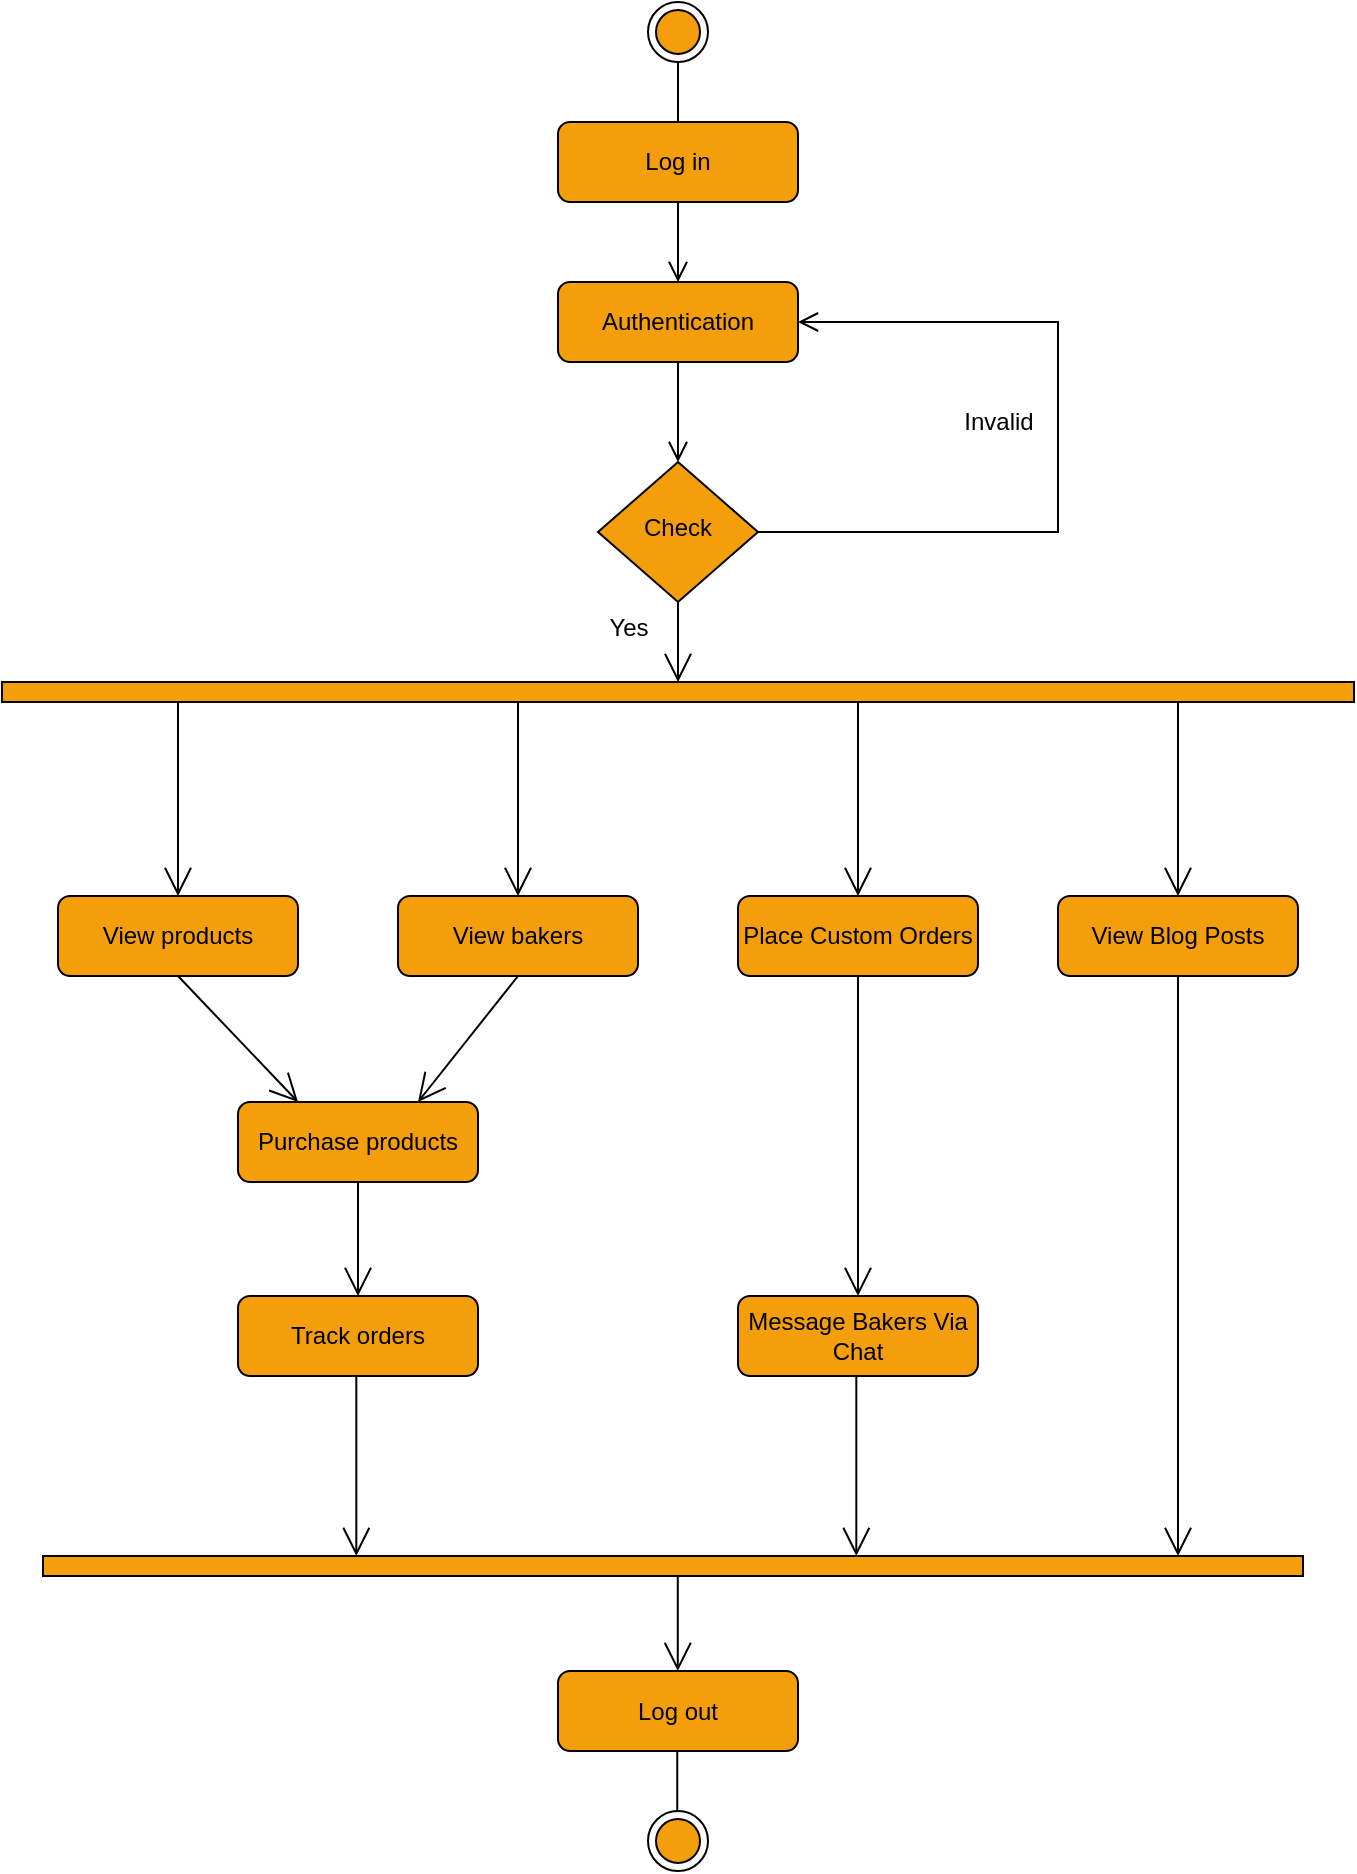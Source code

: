 <mxfile version="28.2.5">
  <diagram name="Page-1" id="N6IkbLuCeRH8XtSXZOdk">
    <mxGraphModel dx="1042" dy="527" grid="1" gridSize="10" guides="1" tooltips="1" connect="1" arrows="1" fold="1" page="1" pageScale="1" pageWidth="850" pageHeight="1100" background="light-dark(#FFFFFF,#FFFFFF)" math="0" shadow="0">
      <root>
        <mxCell id="0" />
        <mxCell id="1" parent="0" />
        <mxCell id="umS2FgShz_ksIA8Mj5Xs-103" value="" style="rounded=0;html=1;jettySize=auto;orthogonalLoop=1;fontSize=11;endArrow=open;endFill=0;endSize=8;strokeWidth=1;shadow=0;labelBackgroundColor=none;edgeStyle=orthogonalEdgeStyle;strokeColor=light-dark(#000000,#000000);" edge="1" parent="1" source="umS2FgShz_ksIA8Mj5Xs-112" target="umS2FgShz_ksIA8Mj5Xs-106">
          <mxGeometry relative="1" as="geometry" />
        </mxCell>
        <mxCell id="umS2FgShz_ksIA8Mj5Xs-104" value="&lt;font style=&quot;color: light-dark(rgb(0, 0, 0), rgb(0, 0, 0));&quot;&gt;Log in&lt;/font&gt;" style="rounded=1;whiteSpace=wrap;html=1;fontSize=12;glass=0;strokeWidth=1;shadow=0;fillColor=light-dark(#F59E0B,#F59E0B);strokeColor=light-dark(#000000,#000000);" vertex="1" parent="1">
          <mxGeometry x="350" y="213" width="120" height="40" as="geometry" />
        </mxCell>
        <mxCell id="umS2FgShz_ksIA8Mj5Xs-105" value="&lt;font style=&quot;color: light-dark(rgb(0, 0, 0), rgb(0, 0, 0)); font-size: 12px;&quot;&gt;Invalid&lt;/font&gt;" style="edgeStyle=orthogonalEdgeStyle;rounded=0;html=1;jettySize=auto;orthogonalLoop=1;fontSize=11;endArrow=open;endFill=0;endSize=8;strokeWidth=1;shadow=0;labelBackgroundColor=none;strokeColor=light-dark(#000000,#000000);entryX=1;entryY=0.5;entryDx=0;entryDy=0;" edge="1" parent="1" source="umS2FgShz_ksIA8Mj5Xs-106" target="umS2FgShz_ksIA8Mj5Xs-112">
          <mxGeometry x="0.065" y="30" relative="1" as="geometry">
            <mxPoint as="offset" />
            <mxPoint x="600.091" y="323" as="targetPoint" />
            <Array as="points">
              <mxPoint x="600" y="418" />
              <mxPoint x="600" y="313" />
            </Array>
          </mxGeometry>
        </mxCell>
        <mxCell id="umS2FgShz_ksIA8Mj5Xs-106" value="&lt;font style=&quot;color: light-dark(rgb(0, 0, 0), rgb(0, 0, 0));&quot;&gt;Check&lt;/font&gt;" style="rhombus;whiteSpace=wrap;html=1;shadow=0;fontFamily=Helvetica;fontSize=12;align=center;strokeWidth=1;spacing=6;spacingTop=-4;fillColor=light-dark(#F59E0B,#F59E0B);strokeColor=light-dark(#000000,#000000);" vertex="1" parent="1">
          <mxGeometry x="370" y="383" width="80" height="70" as="geometry" />
        </mxCell>
        <mxCell id="umS2FgShz_ksIA8Mj5Xs-107" value="&lt;font style=&quot;color: light-dark(rgb(0, 0, 0), rgb(0, 0, 0));&quot;&gt;Log out&lt;/font&gt;" style="rounded=1;whiteSpace=wrap;html=1;fontSize=12;glass=0;strokeWidth=1;shadow=0;strokeColor=light-dark(#000000,#000000);fillColor=light-dark(#F59E0B,#F59E0B);" vertex="1" parent="1">
          <mxGeometry x="350" y="987.5" width="120" height="40" as="geometry" />
        </mxCell>
        <mxCell id="umS2FgShz_ksIA8Mj5Xs-108" value="" style="ellipse;html=1;shape=endState;fillColor=light-dark(#F59E0B,#F59E0B);strokeColor=light-dark(#000000,#000000);" vertex="1" parent="1">
          <mxGeometry x="395" y="153" width="30" height="30" as="geometry" />
        </mxCell>
        <mxCell id="umS2FgShz_ksIA8Mj5Xs-109" value="" style="endArrow=none;html=1;rounded=0;strokeColor=light-dark(#000000,#000000);entryX=0.5;entryY=1;entryDx=0;entryDy=0;exitX=0.5;exitY=0;exitDx=0;exitDy=0;" edge="1" parent="1" source="umS2FgShz_ksIA8Mj5Xs-104" target="umS2FgShz_ksIA8Mj5Xs-108">
          <mxGeometry width="50" height="50" relative="1" as="geometry">
            <mxPoint x="385" y="213" as="sourcePoint" />
            <mxPoint x="435" y="163" as="targetPoint" />
          </mxGeometry>
        </mxCell>
        <mxCell id="umS2FgShz_ksIA8Mj5Xs-110" value="" style="ellipse;html=1;shape=endState;fillColor=light-dark(#F59E0B,#F59E0B);strokeColor=light-dark(#000000,#000000);" vertex="1" parent="1">
          <mxGeometry x="395" y="1057.5" width="30" height="30" as="geometry" />
        </mxCell>
        <mxCell id="umS2FgShz_ksIA8Mj5Xs-111" value="" style="rounded=0;html=1;jettySize=auto;orthogonalLoop=1;fontSize=11;endArrow=open;endFill=0;endSize=8;strokeWidth=1;shadow=0;labelBackgroundColor=none;edgeStyle=orthogonalEdgeStyle;strokeColor=light-dark(#000000,#000000);" edge="1" parent="1" source="umS2FgShz_ksIA8Mj5Xs-104" target="umS2FgShz_ksIA8Mj5Xs-112">
          <mxGeometry relative="1" as="geometry">
            <mxPoint x="410" y="253" as="sourcePoint" />
            <mxPoint x="410" y="513" as="targetPoint" />
          </mxGeometry>
        </mxCell>
        <mxCell id="umS2FgShz_ksIA8Mj5Xs-112" value="&lt;font style=&quot;color: light-dark(rgb(0, 0, 0), rgb(0, 0, 0));&quot;&gt;Authentication&lt;/font&gt;" style="rounded=1;whiteSpace=wrap;html=1;fontSize=12;glass=0;strokeWidth=1;shadow=0;fillColor=light-dark(#F59E0B,#F59E0B);strokeColor=light-dark(#000000,#000000);" vertex="1" parent="1">
          <mxGeometry x="350" y="293" width="120" height="40" as="geometry" />
        </mxCell>
        <mxCell id="umS2FgShz_ksIA8Mj5Xs-113" value="" style="html=1;points=[[0,0,0,0,5],[0,1,0,0,-5],[1,0,0,0,5],[1,1,0,0,-5]];perimeter=orthogonalPerimeter;outlineConnect=0;targetShapes=umlLifeline;portConstraint=eastwest;newEdgeStyle={&quot;curved&quot;:0,&quot;rounded&quot;:0};rotation=-90;strokeColor=light-dark(#000000,#000000);fillColor=light-dark(#F59E0B,#F59E0B);" vertex="1" parent="1">
          <mxGeometry x="405" y="160" width="10" height="676" as="geometry" />
        </mxCell>
        <mxCell id="umS2FgShz_ksIA8Mj5Xs-114" value="&lt;font style=&quot;color: light-dark(rgb(0, 0, 0), rgb(0, 0, 0));&quot;&gt;View products&lt;/font&gt;" style="rounded=1;whiteSpace=wrap;html=1;fontSize=12;glass=0;strokeWidth=1;shadow=0;fillColor=light-dark(#F59E0B,#F59E0B);strokeColor=light-dark(#000000,#000000);" vertex="1" parent="1">
          <mxGeometry x="100" y="600" width="120" height="40" as="geometry" />
        </mxCell>
        <mxCell id="umS2FgShz_ksIA8Mj5Xs-115" value="" style="endArrow=open;endFill=1;endSize=12;html=1;rounded=0;strokeColor=light-dark(#000000,#000000);entryX=0.5;entryY=0;entryDx=0;entryDy=0;" edge="1" parent="1" source="umS2FgShz_ksIA8Mj5Xs-113" target="umS2FgShz_ksIA8Mj5Xs-114">
          <mxGeometry width="160" relative="1" as="geometry">
            <mxPoint x="299.98" y="502.66" as="sourcePoint" />
            <mxPoint x="300" y="623" as="targetPoint" />
          </mxGeometry>
        </mxCell>
        <mxCell id="umS2FgShz_ksIA8Mj5Xs-116" value="" style="endArrow=open;endFill=1;endSize=12;html=1;rounded=0;strokeColor=light-dark(#000000,#000000);entryX=0.25;entryY=0;entryDx=0;entryDy=0;" edge="1" parent="1" target="umS2FgShz_ksIA8Mj5Xs-117">
          <mxGeometry width="160" relative="1" as="geometry">
            <mxPoint x="160" y="640" as="sourcePoint" />
            <mxPoint x="160" y="700" as="targetPoint" />
          </mxGeometry>
        </mxCell>
        <mxCell id="umS2FgShz_ksIA8Mj5Xs-117" value="&lt;font style=&quot;color: light-dark(rgb(0, 0, 0), rgb(0, 0, 0));&quot;&gt;Purchase products&lt;/font&gt;" style="rounded=1;whiteSpace=wrap;html=1;fontSize=12;glass=0;strokeWidth=1;shadow=0;strokeColor=light-dark(#000000,#000000);fillColor=light-dark(#F59E0B,#F59E0B);" vertex="1" parent="1">
          <mxGeometry x="190" y="703" width="120" height="40" as="geometry" />
        </mxCell>
        <mxCell id="umS2FgShz_ksIA8Mj5Xs-118" value="" style="html=1;points=[[0,0,0,0,5],[0,1,0,0,-5],[1,0,0,0,5],[1,1,0,0,-5]];perimeter=orthogonalPerimeter;outlineConnect=0;targetShapes=umlLifeline;portConstraint=eastwest;newEdgeStyle={&quot;curved&quot;:0,&quot;rounded&quot;:0};rotation=-90;strokeColor=light-dark(#000000,#000000);fillColor=light-dark(#F59E0B,#F59E0B);" vertex="1" parent="1">
          <mxGeometry x="402.5" y="620" width="10" height="630" as="geometry" />
        </mxCell>
        <mxCell id="umS2FgShz_ksIA8Mj5Xs-119" value="" style="endArrow=open;endFill=1;endSize=12;html=1;rounded=0;exitX=0.5;exitY=1;exitDx=0;exitDy=0;strokeColor=light-dark(#000000,#000000);" edge="1" parent="1" source="umS2FgShz_ksIA8Mj5Xs-106" target="umS2FgShz_ksIA8Mj5Xs-113">
          <mxGeometry width="160" relative="1" as="geometry">
            <mxPoint x="360" y="493" as="sourcePoint" />
            <mxPoint x="520" y="493" as="targetPoint" />
          </mxGeometry>
        </mxCell>
        <mxCell id="umS2FgShz_ksIA8Mj5Xs-120" value="&lt;font style=&quot;color: light-dark(rgb(0, 0, 0), rgb(0, 0, 0));&quot;&gt;Place Custom Orders&lt;/font&gt;" style="rounded=1;whiteSpace=wrap;html=1;fontSize=12;glass=0;strokeWidth=1;shadow=0;fillColor=light-dark(#F59E0B,#F59E0B);strokeColor=light-dark(#000000,#000000);" vertex="1" parent="1">
          <mxGeometry x="440" y="600" width="120" height="40" as="geometry" />
        </mxCell>
        <mxCell id="umS2FgShz_ksIA8Mj5Xs-121" value="" style="endArrow=open;endFill=1;endSize=12;html=1;rounded=0;strokeColor=light-dark(#000000,#000000);entryX=0.5;entryY=0;entryDx=0;entryDy=0;" edge="1" parent="1" source="umS2FgShz_ksIA8Mj5Xs-113" target="umS2FgShz_ksIA8Mj5Xs-120">
          <mxGeometry width="160" relative="1" as="geometry">
            <mxPoint x="520.0" y="503.59" as="sourcePoint" />
            <mxPoint x="659.98" y="623" as="targetPoint" />
          </mxGeometry>
        </mxCell>
        <mxCell id="umS2FgShz_ksIA8Mj5Xs-122" value="" style="endArrow=open;endFill=1;endSize=12;html=1;rounded=0;strokeColor=light-dark(#000000,#000000);exitX=0.5;exitY=1;exitDx=0;exitDy=0;entryX=0.5;entryY=0;entryDx=0;entryDy=0;" edge="1" parent="1" source="umS2FgShz_ksIA8Mj5Xs-120" target="umS2FgShz_ksIA8Mj5Xs-135">
          <mxGeometry width="160" relative="1" as="geometry">
            <mxPoint x="554.98" y="655" as="sourcePoint" />
            <mxPoint x="568.75" y="804.89" as="targetPoint" />
          </mxGeometry>
        </mxCell>
        <mxCell id="umS2FgShz_ksIA8Mj5Xs-123" value="&lt;font style=&quot;color: light-dark(rgb(0, 0, 0), rgb(0, 0, 0));&quot;&gt;Yes&lt;/font&gt;" style="text;html=1;align=center;verticalAlign=middle;resizable=0;points=[];autosize=1;strokeColor=none;fillColor=none;" vertex="1" parent="1">
          <mxGeometry x="365" y="451" width="40" height="30" as="geometry" />
        </mxCell>
        <mxCell id="umS2FgShz_ksIA8Mj5Xs-124" value="" style="endArrow=none;html=1;rounded=0;strokeColor=light-dark(#000000,#000000);entryX=0.5;entryY=1;entryDx=0;entryDy=0;exitX=0.5;exitY=0;exitDx=0;exitDy=0;" edge="1" parent="1">
          <mxGeometry width="50" height="50" relative="1" as="geometry">
            <mxPoint x="409.63" y="1057.5" as="sourcePoint" />
            <mxPoint x="409.63" y="1027.5" as="targetPoint" />
          </mxGeometry>
        </mxCell>
        <mxCell id="umS2FgShz_ksIA8Mj5Xs-125" value="" style="endArrow=open;endFill=1;endSize=12;html=1;rounded=0;strokeColor=light-dark(#000000,#000000);entryX=0.5;entryY=0;entryDx=0;entryDy=0;exitX=0.5;exitY=1;exitDx=0;exitDy=0;" edge="1" parent="1" source="umS2FgShz_ksIA8Mj5Xs-117" target="umS2FgShz_ksIA8Mj5Xs-130">
          <mxGeometry width="160" relative="1" as="geometry">
            <mxPoint x="160" y="740" as="sourcePoint" />
            <mxPoint x="248.67" y="804.73" as="targetPoint" />
          </mxGeometry>
        </mxCell>
        <mxCell id="umS2FgShz_ksIA8Mj5Xs-126" value="" style="endArrow=open;endFill=1;endSize=12;html=1;rounded=0;strokeColor=light-dark(#000000,#000000);" edge="1" parent="1" source="umS2FgShz_ksIA8Mj5Xs-118">
          <mxGeometry width="160" relative="1" as="geometry">
            <mxPoint x="409.89" y="947.5" as="sourcePoint" />
            <mxPoint x="409.89" y="987.5" as="targetPoint" />
          </mxGeometry>
        </mxCell>
        <mxCell id="umS2FgShz_ksIA8Mj5Xs-127" value="&lt;font style=&quot;color: light-dark(rgb(0, 0, 0), rgb(0, 0, 0));&quot;&gt;View bakers&lt;/font&gt;" style="rounded=1;whiteSpace=wrap;html=1;fontSize=12;glass=0;strokeWidth=1;shadow=0;fillColor=light-dark(#F59E0B,#F59E0B);strokeColor=light-dark(#000000,#000000);" vertex="1" parent="1">
          <mxGeometry x="270" y="600" width="120" height="40" as="geometry" />
        </mxCell>
        <mxCell id="umS2FgShz_ksIA8Mj5Xs-128" value="" style="endArrow=open;endFill=1;endSize=12;html=1;rounded=0;strokeColor=light-dark(#000000,#000000);entryX=0.5;entryY=0;entryDx=0;entryDy=0;" edge="1" parent="1" source="umS2FgShz_ksIA8Mj5Xs-113" target="umS2FgShz_ksIA8Mj5Xs-127">
          <mxGeometry width="160" relative="1" as="geometry">
            <mxPoint x="410" y="503" as="sourcePoint" />
            <mxPoint x="470" y="620.34" as="targetPoint" />
          </mxGeometry>
        </mxCell>
        <mxCell id="umS2FgShz_ksIA8Mj5Xs-129" value="" style="endArrow=open;endFill=1;endSize=12;html=1;rounded=0;strokeColor=light-dark(#000000,#000000);entryX=0.75;entryY=0;entryDx=0;entryDy=0;exitX=0.5;exitY=1;exitDx=0;exitDy=0;" edge="1" parent="1" source="umS2FgShz_ksIA8Mj5Xs-127" target="umS2FgShz_ksIA8Mj5Xs-117">
          <mxGeometry width="160" relative="1" as="geometry">
            <mxPoint x="300" y="635" as="sourcePoint" />
            <mxPoint x="330" y="697.34" as="targetPoint" />
          </mxGeometry>
        </mxCell>
        <mxCell id="umS2FgShz_ksIA8Mj5Xs-130" value="&lt;font style=&quot;color: light-dark(rgb(0, 0, 0), rgb(0, 0, 0));&quot;&gt;Track orders&lt;/font&gt;" style="rounded=1;whiteSpace=wrap;html=1;fontSize=12;glass=0;strokeWidth=1;shadow=0;strokeColor=light-dark(#000000,#000000);fillColor=light-dark(#F59E0B,#F59E0B);" vertex="1" parent="1">
          <mxGeometry x="190" y="800" width="120" height="40" as="geometry" />
        </mxCell>
        <mxCell id="umS2FgShz_ksIA8Mj5Xs-131" value="" style="endArrow=open;endFill=1;endSize=12;html=1;rounded=0;strokeColor=light-dark(#000000,#000000);exitX=0.493;exitY=0.997;exitDx=0;exitDy=0;exitPerimeter=0;" edge="1" parent="1" source="umS2FgShz_ksIA8Mj5Xs-130" target="umS2FgShz_ksIA8Mj5Xs-118">
          <mxGeometry width="160" relative="1" as="geometry">
            <mxPoint x="330" y="867" as="sourcePoint" />
            <mxPoint x="418.67" y="931.73" as="targetPoint" />
          </mxGeometry>
        </mxCell>
        <mxCell id="umS2FgShz_ksIA8Mj5Xs-132" value="&lt;font style=&quot;color: light-dark(rgb(0, 0, 0), rgb(0, 0, 0));&quot;&gt;View Blog Posts&lt;/font&gt;" style="rounded=1;whiteSpace=wrap;html=1;fontSize=12;glass=0;strokeWidth=1;shadow=0;fillColor=light-dark(#F59E0B,#F59E0B);strokeColor=light-dark(#000000,#000000);" vertex="1" parent="1">
          <mxGeometry x="600" y="600" width="120" height="40" as="geometry" />
        </mxCell>
        <mxCell id="umS2FgShz_ksIA8Mj5Xs-133" value="" style="endArrow=open;endFill=1;endSize=12;html=1;rounded=0;strokeColor=light-dark(#000000,#000000);entryX=0.5;entryY=0;entryDx=0;entryDy=0;" edge="1" parent="1" source="umS2FgShz_ksIA8Mj5Xs-113" target="umS2FgShz_ksIA8Mj5Xs-132">
          <mxGeometry width="160" relative="1" as="geometry">
            <mxPoint x="600.0" y="500" as="sourcePoint" />
            <mxPoint x="580" y="616.41" as="targetPoint" />
          </mxGeometry>
        </mxCell>
        <mxCell id="umS2FgShz_ksIA8Mj5Xs-134" value="" style="endArrow=open;endFill=1;endSize=12;html=1;rounded=0;strokeColor=light-dark(#000000,#000000);exitX=0.5;exitY=1;exitDx=0;exitDy=0;" edge="1" parent="1" source="umS2FgShz_ksIA8Mj5Xs-132" target="umS2FgShz_ksIA8Mj5Xs-118">
          <mxGeometry width="160" relative="1" as="geometry">
            <mxPoint x="655" y="662" as="sourcePoint" />
            <mxPoint x="600" y="830" as="targetPoint" />
          </mxGeometry>
        </mxCell>
        <mxCell id="umS2FgShz_ksIA8Mj5Xs-135" value="&lt;font style=&quot;color: light-dark(rgb(0, 0, 0), rgb(0, 0, 0));&quot;&gt;Message Bakers Via Chat&lt;/font&gt;" style="rounded=1;whiteSpace=wrap;html=1;fontSize=12;glass=0;strokeWidth=1;shadow=0;strokeColor=light-dark(#000000,#000000);fillColor=light-dark(#F59E0B,#F59E0B);" vertex="1" parent="1">
          <mxGeometry x="440" y="800" width="120" height="40" as="geometry" />
        </mxCell>
        <mxCell id="umS2FgShz_ksIA8Mj5Xs-136" value="" style="endArrow=open;endFill=1;endSize=12;html=1;rounded=0;strokeColor=light-dark(#000000,#000000);exitX=0.493;exitY=0.997;exitDx=0;exitDy=0;exitPerimeter=0;" edge="1" parent="1" source="umS2FgShz_ksIA8Mj5Xs-135" target="umS2FgShz_ksIA8Mj5Xs-118">
          <mxGeometry width="160" relative="1" as="geometry">
            <mxPoint x="660" y="887" as="sourcePoint" />
            <mxPoint x="579" y="950" as="targetPoint" />
          </mxGeometry>
        </mxCell>
      </root>
    </mxGraphModel>
  </diagram>
</mxfile>
